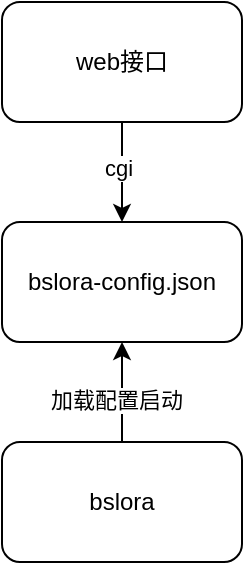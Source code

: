 <mxfile version="21.6.3" type="github">
  <diagram name="第 1 页" id="lXds7RLkqQ-f8YmvRl1O">
    <mxGraphModel dx="1072" dy="463" grid="1" gridSize="10" guides="1" tooltips="1" connect="1" arrows="1" fold="1" page="1" pageScale="1" pageWidth="850" pageHeight="1100" math="0" shadow="0">
      <root>
        <mxCell id="0" />
        <mxCell id="1" parent="0" />
        <mxCell id="al4bxPR0ltXzujJzHCmy-3" value="" style="edgeStyle=orthogonalEdgeStyle;rounded=0;orthogonalLoop=1;jettySize=auto;html=1;" edge="1" parent="1" source="al4bxPR0ltXzujJzHCmy-1" target="al4bxPR0ltXzujJzHCmy-2">
          <mxGeometry x="0.2" y="110" relative="1" as="geometry">
            <mxPoint as="offset" />
          </mxGeometry>
        </mxCell>
        <mxCell id="al4bxPR0ltXzujJzHCmy-4" value="cgi" style="edgeLabel;html=1;align=center;verticalAlign=middle;resizable=0;points=[];" vertex="1" connectable="0" parent="al4bxPR0ltXzujJzHCmy-3">
          <mxGeometry x="-0.1" y="-2" relative="1" as="geometry">
            <mxPoint as="offset" />
          </mxGeometry>
        </mxCell>
        <mxCell id="al4bxPR0ltXzujJzHCmy-1" value="web接口" style="rounded=1;whiteSpace=wrap;html=1;" vertex="1" parent="1">
          <mxGeometry x="360" y="80" width="120" height="60" as="geometry" />
        </mxCell>
        <mxCell id="al4bxPR0ltXzujJzHCmy-2" value="bslora-config.json" style="rounded=1;whiteSpace=wrap;html=1;" vertex="1" parent="1">
          <mxGeometry x="360" y="190" width="120" height="60" as="geometry" />
        </mxCell>
        <mxCell id="al4bxPR0ltXzujJzHCmy-6" value="" style="edgeStyle=orthogonalEdgeStyle;rounded=0;orthogonalLoop=1;jettySize=auto;html=1;" edge="1" parent="1" source="al4bxPR0ltXzujJzHCmy-5" target="al4bxPR0ltXzujJzHCmy-2">
          <mxGeometry relative="1" as="geometry" />
        </mxCell>
        <mxCell id="al4bxPR0ltXzujJzHCmy-7" value="加载配置启动" style="edgeLabel;html=1;align=center;verticalAlign=middle;resizable=0;points=[];" vertex="1" connectable="0" parent="al4bxPR0ltXzujJzHCmy-6">
          <mxGeometry x="-0.16" y="3" relative="1" as="geometry">
            <mxPoint as="offset" />
          </mxGeometry>
        </mxCell>
        <mxCell id="al4bxPR0ltXzujJzHCmy-5" value="bslora" style="rounded=1;whiteSpace=wrap;html=1;" vertex="1" parent="1">
          <mxGeometry x="360" y="300" width="120" height="60" as="geometry" />
        </mxCell>
      </root>
    </mxGraphModel>
  </diagram>
</mxfile>
